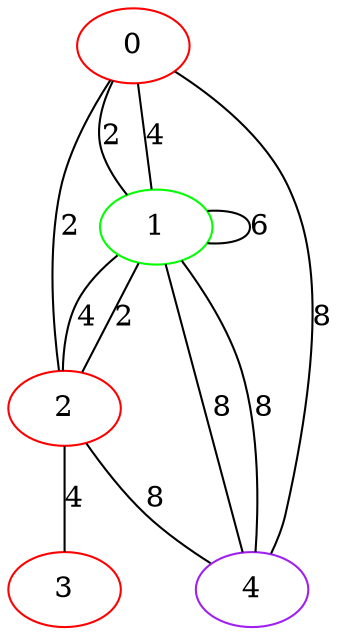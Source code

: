 graph "" {
0 [color=red, weight=1];
1 [color=green, weight=2];
2 [color=red, weight=1];
3 [color=red, weight=1];
4 [color=purple, weight=4];
0 -- 1  [key=0, label=2];
0 -- 1  [key=1, label=4];
0 -- 2  [key=0, label=2];
0 -- 4  [key=0, label=8];
1 -- 1  [key=0, label=6];
1 -- 2  [key=0, label=4];
1 -- 2  [key=1, label=2];
1 -- 4  [key=0, label=8];
1 -- 4  [key=1, label=8];
2 -- 3  [key=0, label=4];
2 -- 4  [key=0, label=8];
}
